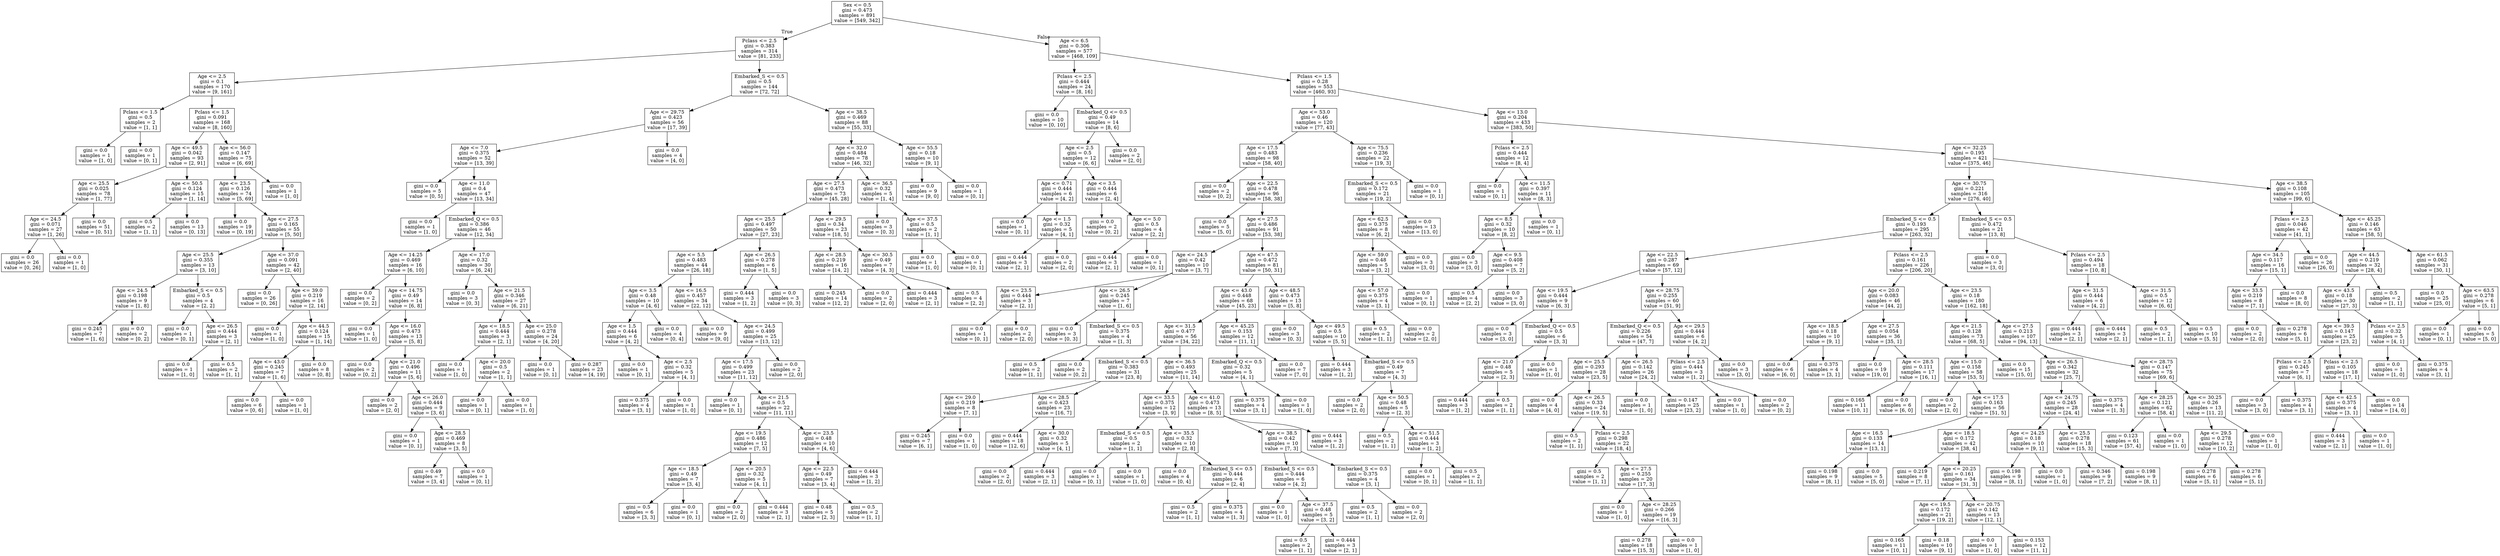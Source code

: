 digraph Tree {
node [shape=box] ;
0 [label="Sex <= 0.5\ngini = 0.473\nsamples = 891\nvalue = [549, 342]"] ;
1 [label="Pclass <= 2.5\ngini = 0.383\nsamples = 314\nvalue = [81, 233]"] ;
0 -> 1 [labeldistance=2.5, labelangle=45, headlabel="True"] ;
2 [label="Age <= 2.5\ngini = 0.1\nsamples = 170\nvalue = [9, 161]"] ;
1 -> 2 ;
3 [label="Pclass <= 1.5\ngini = 0.5\nsamples = 2\nvalue = [1, 1]"] ;
2 -> 3 ;
4 [label="gini = 0.0\nsamples = 1\nvalue = [1, 0]"] ;
3 -> 4 ;
5 [label="gini = 0.0\nsamples = 1\nvalue = [0, 1]"] ;
3 -> 5 ;
6 [label="Pclass <= 1.5\ngini = 0.091\nsamples = 168\nvalue = [8, 160]"] ;
2 -> 6 ;
7 [label="Age <= 49.5\ngini = 0.042\nsamples = 93\nvalue = [2, 91]"] ;
6 -> 7 ;
8 [label="Age <= 25.5\ngini = 0.025\nsamples = 78\nvalue = [1, 77]"] ;
7 -> 8 ;
9 [label="Age <= 24.5\ngini = 0.071\nsamples = 27\nvalue = [1, 26]"] ;
8 -> 9 ;
10 [label="gini = 0.0\nsamples = 26\nvalue = [0, 26]"] ;
9 -> 10 ;
11 [label="gini = 0.0\nsamples = 1\nvalue = [1, 0]"] ;
9 -> 11 ;
12 [label="gini = 0.0\nsamples = 51\nvalue = [0, 51]"] ;
8 -> 12 ;
13 [label="Age <= 50.5\ngini = 0.124\nsamples = 15\nvalue = [1, 14]"] ;
7 -> 13 ;
14 [label="gini = 0.5\nsamples = 2\nvalue = [1, 1]"] ;
13 -> 14 ;
15 [label="gini = 0.0\nsamples = 13\nvalue = [0, 13]"] ;
13 -> 15 ;
16 [label="Age <= 56.0\ngini = 0.147\nsamples = 75\nvalue = [6, 69]"] ;
6 -> 16 ;
17 [label="Age <= 23.5\ngini = 0.126\nsamples = 74\nvalue = [5, 69]"] ;
16 -> 17 ;
18 [label="gini = 0.0\nsamples = 19\nvalue = [0, 19]"] ;
17 -> 18 ;
19 [label="Age <= 27.5\ngini = 0.165\nsamples = 55\nvalue = [5, 50]"] ;
17 -> 19 ;
20 [label="Age <= 25.5\ngini = 0.355\nsamples = 13\nvalue = [3, 10]"] ;
19 -> 20 ;
21 [label="Age <= 24.5\ngini = 0.198\nsamples = 9\nvalue = [1, 8]"] ;
20 -> 21 ;
22 [label="gini = 0.245\nsamples = 7\nvalue = [1, 6]"] ;
21 -> 22 ;
23 [label="gini = 0.0\nsamples = 2\nvalue = [0, 2]"] ;
21 -> 23 ;
24 [label="Embarked_S <= 0.5\ngini = 0.5\nsamples = 4\nvalue = [2, 2]"] ;
20 -> 24 ;
25 [label="gini = 0.0\nsamples = 1\nvalue = [0, 1]"] ;
24 -> 25 ;
26 [label="Age <= 26.5\ngini = 0.444\nsamples = 3\nvalue = [2, 1]"] ;
24 -> 26 ;
27 [label="gini = 0.0\nsamples = 1\nvalue = [1, 0]"] ;
26 -> 27 ;
28 [label="gini = 0.5\nsamples = 2\nvalue = [1, 1]"] ;
26 -> 28 ;
29 [label="Age <= 37.0\ngini = 0.091\nsamples = 42\nvalue = [2, 40]"] ;
19 -> 29 ;
30 [label="gini = 0.0\nsamples = 26\nvalue = [0, 26]"] ;
29 -> 30 ;
31 [label="Age <= 39.0\ngini = 0.219\nsamples = 16\nvalue = [2, 14]"] ;
29 -> 31 ;
32 [label="gini = 0.0\nsamples = 1\nvalue = [1, 0]"] ;
31 -> 32 ;
33 [label="Age <= 44.5\ngini = 0.124\nsamples = 15\nvalue = [1, 14]"] ;
31 -> 33 ;
34 [label="Age <= 43.0\ngini = 0.245\nsamples = 7\nvalue = [1, 6]"] ;
33 -> 34 ;
35 [label="gini = 0.0\nsamples = 6\nvalue = [0, 6]"] ;
34 -> 35 ;
36 [label="gini = 0.0\nsamples = 1\nvalue = [1, 0]"] ;
34 -> 36 ;
37 [label="gini = 0.0\nsamples = 8\nvalue = [0, 8]"] ;
33 -> 37 ;
38 [label="gini = 0.0\nsamples = 1\nvalue = [1, 0]"] ;
16 -> 38 ;
39 [label="Embarked_S <= 0.5\ngini = 0.5\nsamples = 144\nvalue = [72, 72]"] ;
1 -> 39 ;
40 [label="Age <= 29.75\ngini = 0.423\nsamples = 56\nvalue = [17, 39]"] ;
39 -> 40 ;
41 [label="Age <= 7.0\ngini = 0.375\nsamples = 52\nvalue = [13, 39]"] ;
40 -> 41 ;
42 [label="gini = 0.0\nsamples = 5\nvalue = [0, 5]"] ;
41 -> 42 ;
43 [label="Age <= 11.0\ngini = 0.4\nsamples = 47\nvalue = [13, 34]"] ;
41 -> 43 ;
44 [label="gini = 0.0\nsamples = 1\nvalue = [1, 0]"] ;
43 -> 44 ;
45 [label="Embarked_Q <= 0.5\ngini = 0.386\nsamples = 46\nvalue = [12, 34]"] ;
43 -> 45 ;
46 [label="Age <= 14.25\ngini = 0.469\nsamples = 16\nvalue = [6, 10]"] ;
45 -> 46 ;
47 [label="gini = 0.0\nsamples = 2\nvalue = [0, 2]"] ;
46 -> 47 ;
48 [label="Age <= 14.75\ngini = 0.49\nsamples = 14\nvalue = [6, 8]"] ;
46 -> 48 ;
49 [label="gini = 0.0\nsamples = 1\nvalue = [1, 0]"] ;
48 -> 49 ;
50 [label="Age <= 16.0\ngini = 0.473\nsamples = 13\nvalue = [5, 8]"] ;
48 -> 50 ;
51 [label="gini = 0.0\nsamples = 2\nvalue = [0, 2]"] ;
50 -> 51 ;
52 [label="Age <= 21.0\ngini = 0.496\nsamples = 11\nvalue = [5, 6]"] ;
50 -> 52 ;
53 [label="gini = 0.0\nsamples = 2\nvalue = [2, 0]"] ;
52 -> 53 ;
54 [label="Age <= 26.0\ngini = 0.444\nsamples = 9\nvalue = [3, 6]"] ;
52 -> 54 ;
55 [label="gini = 0.0\nsamples = 1\nvalue = [0, 1]"] ;
54 -> 55 ;
56 [label="Age <= 28.5\ngini = 0.469\nsamples = 8\nvalue = [3, 5]"] ;
54 -> 56 ;
57 [label="gini = 0.49\nsamples = 7\nvalue = [3, 4]"] ;
56 -> 57 ;
58 [label="gini = 0.0\nsamples = 1\nvalue = [0, 1]"] ;
56 -> 58 ;
59 [label="Age <= 17.0\ngini = 0.32\nsamples = 30\nvalue = [6, 24]"] ;
45 -> 59 ;
60 [label="gini = 0.0\nsamples = 3\nvalue = [0, 3]"] ;
59 -> 60 ;
61 [label="Age <= 21.5\ngini = 0.346\nsamples = 27\nvalue = [6, 21]"] ;
59 -> 61 ;
62 [label="Age <= 18.5\ngini = 0.444\nsamples = 3\nvalue = [2, 1]"] ;
61 -> 62 ;
63 [label="gini = 0.0\nsamples = 1\nvalue = [1, 0]"] ;
62 -> 63 ;
64 [label="Age <= 20.0\ngini = 0.5\nsamples = 2\nvalue = [1, 1]"] ;
62 -> 64 ;
65 [label="gini = 0.0\nsamples = 1\nvalue = [0, 1]"] ;
64 -> 65 ;
66 [label="gini = 0.0\nsamples = 1\nvalue = [1, 0]"] ;
64 -> 66 ;
67 [label="Age <= 25.0\ngini = 0.278\nsamples = 24\nvalue = [4, 20]"] ;
61 -> 67 ;
68 [label="gini = 0.0\nsamples = 1\nvalue = [0, 1]"] ;
67 -> 68 ;
69 [label="gini = 0.287\nsamples = 23\nvalue = [4, 19]"] ;
67 -> 69 ;
70 [label="gini = 0.0\nsamples = 4\nvalue = [4, 0]"] ;
40 -> 70 ;
71 [label="Age <= 38.5\ngini = 0.469\nsamples = 88\nvalue = [55, 33]"] ;
39 -> 71 ;
72 [label="Age <= 32.0\ngini = 0.484\nsamples = 78\nvalue = [46, 32]"] ;
71 -> 72 ;
73 [label="Age <= 27.5\ngini = 0.473\nsamples = 73\nvalue = [45, 28]"] ;
72 -> 73 ;
74 [label="Age <= 25.5\ngini = 0.497\nsamples = 50\nvalue = [27, 23]"] ;
73 -> 74 ;
75 [label="Age <= 5.5\ngini = 0.483\nsamples = 44\nvalue = [26, 18]"] ;
74 -> 75 ;
76 [label="Age <= 3.5\ngini = 0.48\nsamples = 10\nvalue = [4, 6]"] ;
75 -> 76 ;
77 [label="Age <= 1.5\ngini = 0.444\nsamples = 6\nvalue = [4, 2]"] ;
76 -> 77 ;
78 [label="gini = 0.0\nsamples = 1\nvalue = [0, 1]"] ;
77 -> 78 ;
79 [label="Age <= 2.5\ngini = 0.32\nsamples = 5\nvalue = [4, 1]"] ;
77 -> 79 ;
80 [label="gini = 0.375\nsamples = 4\nvalue = [3, 1]"] ;
79 -> 80 ;
81 [label="gini = 0.0\nsamples = 1\nvalue = [1, 0]"] ;
79 -> 81 ;
82 [label="gini = 0.0\nsamples = 4\nvalue = [0, 4]"] ;
76 -> 82 ;
83 [label="Age <= 16.5\ngini = 0.457\nsamples = 34\nvalue = [22, 12]"] ;
75 -> 83 ;
84 [label="gini = 0.0\nsamples = 9\nvalue = [9, 0]"] ;
83 -> 84 ;
85 [label="Age <= 24.5\ngini = 0.499\nsamples = 25\nvalue = [13, 12]"] ;
83 -> 85 ;
86 [label="Age <= 17.5\ngini = 0.499\nsamples = 23\nvalue = [11, 12]"] ;
85 -> 86 ;
87 [label="gini = 0.0\nsamples = 1\nvalue = [0, 1]"] ;
86 -> 87 ;
88 [label="Age <= 21.5\ngini = 0.5\nsamples = 22\nvalue = [11, 11]"] ;
86 -> 88 ;
89 [label="Age <= 19.5\ngini = 0.486\nsamples = 12\nvalue = [7, 5]"] ;
88 -> 89 ;
90 [label="Age <= 18.5\ngini = 0.49\nsamples = 7\nvalue = [3, 4]"] ;
89 -> 90 ;
91 [label="gini = 0.5\nsamples = 6\nvalue = [3, 3]"] ;
90 -> 91 ;
92 [label="gini = 0.0\nsamples = 1\nvalue = [0, 1]"] ;
90 -> 92 ;
93 [label="Age <= 20.5\ngini = 0.32\nsamples = 5\nvalue = [4, 1]"] ;
89 -> 93 ;
94 [label="gini = 0.0\nsamples = 2\nvalue = [2, 0]"] ;
93 -> 94 ;
95 [label="gini = 0.444\nsamples = 3\nvalue = [2, 1]"] ;
93 -> 95 ;
96 [label="Age <= 23.5\ngini = 0.48\nsamples = 10\nvalue = [4, 6]"] ;
88 -> 96 ;
97 [label="Age <= 22.5\ngini = 0.49\nsamples = 7\nvalue = [3, 4]"] ;
96 -> 97 ;
98 [label="gini = 0.48\nsamples = 5\nvalue = [2, 3]"] ;
97 -> 98 ;
99 [label="gini = 0.5\nsamples = 2\nvalue = [1, 1]"] ;
97 -> 99 ;
100 [label="gini = 0.444\nsamples = 3\nvalue = [1, 2]"] ;
96 -> 100 ;
101 [label="gini = 0.0\nsamples = 2\nvalue = [2, 0]"] ;
85 -> 101 ;
102 [label="Age <= 26.5\ngini = 0.278\nsamples = 6\nvalue = [1, 5]"] ;
74 -> 102 ;
103 [label="gini = 0.444\nsamples = 3\nvalue = [1, 2]"] ;
102 -> 103 ;
104 [label="gini = 0.0\nsamples = 3\nvalue = [0, 3]"] ;
102 -> 104 ;
105 [label="Age <= 29.5\ngini = 0.34\nsamples = 23\nvalue = [18, 5]"] ;
73 -> 105 ;
106 [label="Age <= 28.5\ngini = 0.219\nsamples = 16\nvalue = [14, 2]"] ;
105 -> 106 ;
107 [label="gini = 0.245\nsamples = 14\nvalue = [12, 2]"] ;
106 -> 107 ;
108 [label="gini = 0.0\nsamples = 2\nvalue = [2, 0]"] ;
106 -> 108 ;
109 [label="Age <= 30.5\ngini = 0.49\nsamples = 7\nvalue = [4, 3]"] ;
105 -> 109 ;
110 [label="gini = 0.444\nsamples = 3\nvalue = [2, 1]"] ;
109 -> 110 ;
111 [label="gini = 0.5\nsamples = 4\nvalue = [2, 2]"] ;
109 -> 111 ;
112 [label="Age <= 36.5\ngini = 0.32\nsamples = 5\nvalue = [1, 4]"] ;
72 -> 112 ;
113 [label="gini = 0.0\nsamples = 3\nvalue = [0, 3]"] ;
112 -> 113 ;
114 [label="Age <= 37.5\ngini = 0.5\nsamples = 2\nvalue = [1, 1]"] ;
112 -> 114 ;
115 [label="gini = 0.0\nsamples = 1\nvalue = [1, 0]"] ;
114 -> 115 ;
116 [label="gini = 0.0\nsamples = 1\nvalue = [0, 1]"] ;
114 -> 116 ;
117 [label="Age <= 55.5\ngini = 0.18\nsamples = 10\nvalue = [9, 1]"] ;
71 -> 117 ;
118 [label="gini = 0.0\nsamples = 9\nvalue = [9, 0]"] ;
117 -> 118 ;
119 [label="gini = 0.0\nsamples = 1\nvalue = [0, 1]"] ;
117 -> 119 ;
120 [label="Age <= 6.5\ngini = 0.306\nsamples = 577\nvalue = [468, 109]"] ;
0 -> 120 [labeldistance=2.5, labelangle=-45, headlabel="False"] ;
121 [label="Pclass <= 2.5\ngini = 0.444\nsamples = 24\nvalue = [8, 16]"] ;
120 -> 121 ;
122 [label="gini = 0.0\nsamples = 10\nvalue = [0, 10]"] ;
121 -> 122 ;
123 [label="Embarked_Q <= 0.5\ngini = 0.49\nsamples = 14\nvalue = [8, 6]"] ;
121 -> 123 ;
124 [label="Age <= 2.5\ngini = 0.5\nsamples = 12\nvalue = [6, 6]"] ;
123 -> 124 ;
125 [label="Age <= 0.71\ngini = 0.444\nsamples = 6\nvalue = [4, 2]"] ;
124 -> 125 ;
126 [label="gini = 0.0\nsamples = 1\nvalue = [0, 1]"] ;
125 -> 126 ;
127 [label="Age <= 1.5\ngini = 0.32\nsamples = 5\nvalue = [4, 1]"] ;
125 -> 127 ;
128 [label="gini = 0.444\nsamples = 3\nvalue = [2, 1]"] ;
127 -> 128 ;
129 [label="gini = 0.0\nsamples = 2\nvalue = [2, 0]"] ;
127 -> 129 ;
130 [label="Age <= 3.5\ngini = 0.444\nsamples = 6\nvalue = [2, 4]"] ;
124 -> 130 ;
131 [label="gini = 0.0\nsamples = 2\nvalue = [0, 2]"] ;
130 -> 131 ;
132 [label="Age <= 5.0\ngini = 0.5\nsamples = 4\nvalue = [2, 2]"] ;
130 -> 132 ;
133 [label="gini = 0.444\nsamples = 3\nvalue = [2, 1]"] ;
132 -> 133 ;
134 [label="gini = 0.0\nsamples = 1\nvalue = [0, 1]"] ;
132 -> 134 ;
135 [label="gini = 0.0\nsamples = 2\nvalue = [2, 0]"] ;
123 -> 135 ;
136 [label="Pclass <= 1.5\ngini = 0.28\nsamples = 553\nvalue = [460, 93]"] ;
120 -> 136 ;
137 [label="Age <= 53.0\ngini = 0.46\nsamples = 120\nvalue = [77, 43]"] ;
136 -> 137 ;
138 [label="Age <= 17.5\ngini = 0.483\nsamples = 98\nvalue = [58, 40]"] ;
137 -> 138 ;
139 [label="gini = 0.0\nsamples = 2\nvalue = [0, 2]"] ;
138 -> 139 ;
140 [label="Age <= 22.5\ngini = 0.478\nsamples = 96\nvalue = [58, 38]"] ;
138 -> 140 ;
141 [label="gini = 0.0\nsamples = 5\nvalue = [5, 0]"] ;
140 -> 141 ;
142 [label="Age <= 27.5\ngini = 0.486\nsamples = 91\nvalue = [53, 38]"] ;
140 -> 142 ;
143 [label="Age <= 24.5\ngini = 0.42\nsamples = 10\nvalue = [3, 7]"] ;
142 -> 143 ;
144 [label="Age <= 23.5\ngini = 0.444\nsamples = 3\nvalue = [2, 1]"] ;
143 -> 144 ;
145 [label="gini = 0.0\nsamples = 1\nvalue = [0, 1]"] ;
144 -> 145 ;
146 [label="gini = 0.0\nsamples = 2\nvalue = [2, 0]"] ;
144 -> 146 ;
147 [label="Age <= 26.5\ngini = 0.245\nsamples = 7\nvalue = [1, 6]"] ;
143 -> 147 ;
148 [label="gini = 0.0\nsamples = 3\nvalue = [0, 3]"] ;
147 -> 148 ;
149 [label="Embarked_S <= 0.5\ngini = 0.375\nsamples = 4\nvalue = [1, 3]"] ;
147 -> 149 ;
150 [label="gini = 0.5\nsamples = 2\nvalue = [1, 1]"] ;
149 -> 150 ;
151 [label="gini = 0.0\nsamples = 2\nvalue = [0, 2]"] ;
149 -> 151 ;
152 [label="Age <= 47.5\ngini = 0.472\nsamples = 81\nvalue = [50, 31]"] ;
142 -> 152 ;
153 [label="Age <= 43.0\ngini = 0.448\nsamples = 68\nvalue = [45, 23]"] ;
152 -> 153 ;
154 [label="Age <= 31.5\ngini = 0.477\nsamples = 56\nvalue = [34, 22]"] ;
153 -> 154 ;
155 [label="Embarked_S <= 0.5\ngini = 0.383\nsamples = 31\nvalue = [23, 8]"] ;
154 -> 155 ;
156 [label="Age <= 29.0\ngini = 0.219\nsamples = 8\nvalue = [7, 1]"] ;
155 -> 156 ;
157 [label="gini = 0.245\nsamples = 7\nvalue = [6, 1]"] ;
156 -> 157 ;
158 [label="gini = 0.0\nsamples = 1\nvalue = [1, 0]"] ;
156 -> 158 ;
159 [label="Age <= 28.5\ngini = 0.423\nsamples = 23\nvalue = [16, 7]"] ;
155 -> 159 ;
160 [label="gini = 0.444\nsamples = 18\nvalue = [12, 6]"] ;
159 -> 160 ;
161 [label="Age <= 30.0\ngini = 0.32\nsamples = 5\nvalue = [4, 1]"] ;
159 -> 161 ;
162 [label="gini = 0.0\nsamples = 2\nvalue = [2, 0]"] ;
161 -> 162 ;
163 [label="gini = 0.444\nsamples = 3\nvalue = [2, 1]"] ;
161 -> 163 ;
164 [label="Age <= 36.5\ngini = 0.493\nsamples = 25\nvalue = [11, 14]"] ;
154 -> 164 ;
165 [label="Age <= 33.5\ngini = 0.375\nsamples = 12\nvalue = [3, 9]"] ;
164 -> 165 ;
166 [label="Embarked_S <= 0.5\ngini = 0.5\nsamples = 2\nvalue = [1, 1]"] ;
165 -> 166 ;
167 [label="gini = 0.0\nsamples = 1\nvalue = [0, 1]"] ;
166 -> 167 ;
168 [label="gini = 0.0\nsamples = 1\nvalue = [1, 0]"] ;
166 -> 168 ;
169 [label="Age <= 35.5\ngini = 0.32\nsamples = 10\nvalue = [2, 8]"] ;
165 -> 169 ;
170 [label="gini = 0.0\nsamples = 4\nvalue = [0, 4]"] ;
169 -> 170 ;
171 [label="Embarked_S <= 0.5\ngini = 0.444\nsamples = 6\nvalue = [2, 4]"] ;
169 -> 171 ;
172 [label="gini = 0.5\nsamples = 2\nvalue = [1, 1]"] ;
171 -> 172 ;
173 [label="gini = 0.375\nsamples = 4\nvalue = [1, 3]"] ;
171 -> 173 ;
174 [label="Age <= 41.0\ngini = 0.473\nsamples = 13\nvalue = [8, 5]"] ;
164 -> 174 ;
175 [label="Age <= 38.5\ngini = 0.42\nsamples = 10\nvalue = [7, 3]"] ;
174 -> 175 ;
176 [label="Embarked_S <= 0.5\ngini = 0.444\nsamples = 6\nvalue = [4, 2]"] ;
175 -> 176 ;
177 [label="gini = 0.0\nsamples = 1\nvalue = [1, 0]"] ;
176 -> 177 ;
178 [label="Age <= 37.5\ngini = 0.48\nsamples = 5\nvalue = [3, 2]"] ;
176 -> 178 ;
179 [label="gini = 0.5\nsamples = 2\nvalue = [1, 1]"] ;
178 -> 179 ;
180 [label="gini = 0.444\nsamples = 3\nvalue = [2, 1]"] ;
178 -> 180 ;
181 [label="Embarked_S <= 0.5\ngini = 0.375\nsamples = 4\nvalue = [3, 1]"] ;
175 -> 181 ;
182 [label="gini = 0.5\nsamples = 2\nvalue = [1, 1]"] ;
181 -> 182 ;
183 [label="gini = 0.0\nsamples = 2\nvalue = [2, 0]"] ;
181 -> 183 ;
184 [label="gini = 0.444\nsamples = 3\nvalue = [1, 2]"] ;
174 -> 184 ;
185 [label="Age <= 45.25\ngini = 0.153\nsamples = 12\nvalue = [11, 1]"] ;
153 -> 185 ;
186 [label="Embarked_Q <= 0.5\ngini = 0.32\nsamples = 5\nvalue = [4, 1]"] ;
185 -> 186 ;
187 [label="gini = 0.375\nsamples = 4\nvalue = [3, 1]"] ;
186 -> 187 ;
188 [label="gini = 0.0\nsamples = 1\nvalue = [1, 0]"] ;
186 -> 188 ;
189 [label="gini = 0.0\nsamples = 7\nvalue = [7, 0]"] ;
185 -> 189 ;
190 [label="Age <= 48.5\ngini = 0.473\nsamples = 13\nvalue = [5, 8]"] ;
152 -> 190 ;
191 [label="gini = 0.0\nsamples = 3\nvalue = [0, 3]"] ;
190 -> 191 ;
192 [label="Age <= 49.5\ngini = 0.5\nsamples = 10\nvalue = [5, 5]"] ;
190 -> 192 ;
193 [label="gini = 0.444\nsamples = 3\nvalue = [1, 2]"] ;
192 -> 193 ;
194 [label="Embarked_S <= 0.5\ngini = 0.49\nsamples = 7\nvalue = [4, 3]"] ;
192 -> 194 ;
195 [label="gini = 0.0\nsamples = 2\nvalue = [2, 0]"] ;
194 -> 195 ;
196 [label="Age <= 50.5\ngini = 0.48\nsamples = 5\nvalue = [2, 3]"] ;
194 -> 196 ;
197 [label="gini = 0.5\nsamples = 2\nvalue = [1, 1]"] ;
196 -> 197 ;
198 [label="Age <= 51.5\ngini = 0.444\nsamples = 3\nvalue = [1, 2]"] ;
196 -> 198 ;
199 [label="gini = 0.0\nsamples = 1\nvalue = [0, 1]"] ;
198 -> 199 ;
200 [label="gini = 0.5\nsamples = 2\nvalue = [1, 1]"] ;
198 -> 200 ;
201 [label="Age <= 75.5\ngini = 0.236\nsamples = 22\nvalue = [19, 3]"] ;
137 -> 201 ;
202 [label="Embarked_S <= 0.5\ngini = 0.172\nsamples = 21\nvalue = [19, 2]"] ;
201 -> 202 ;
203 [label="Age <= 62.5\ngini = 0.375\nsamples = 8\nvalue = [6, 2]"] ;
202 -> 203 ;
204 [label="Age <= 59.0\ngini = 0.48\nsamples = 5\nvalue = [3, 2]"] ;
203 -> 204 ;
205 [label="Age <= 57.0\ngini = 0.375\nsamples = 4\nvalue = [3, 1]"] ;
204 -> 205 ;
206 [label="gini = 0.5\nsamples = 2\nvalue = [1, 1]"] ;
205 -> 206 ;
207 [label="gini = 0.0\nsamples = 2\nvalue = [2, 0]"] ;
205 -> 207 ;
208 [label="gini = 0.0\nsamples = 1\nvalue = [0, 1]"] ;
204 -> 208 ;
209 [label="gini = 0.0\nsamples = 3\nvalue = [3, 0]"] ;
203 -> 209 ;
210 [label="gini = 0.0\nsamples = 13\nvalue = [13, 0]"] ;
202 -> 210 ;
211 [label="gini = 0.0\nsamples = 1\nvalue = [0, 1]"] ;
201 -> 211 ;
212 [label="Age <= 13.0\ngini = 0.204\nsamples = 433\nvalue = [383, 50]"] ;
136 -> 212 ;
213 [label="Pclass <= 2.5\ngini = 0.444\nsamples = 12\nvalue = [8, 4]"] ;
212 -> 213 ;
214 [label="gini = 0.0\nsamples = 1\nvalue = [0, 1]"] ;
213 -> 214 ;
215 [label="Age <= 11.5\ngini = 0.397\nsamples = 11\nvalue = [8, 3]"] ;
213 -> 215 ;
216 [label="Age <= 8.5\ngini = 0.32\nsamples = 10\nvalue = [8, 2]"] ;
215 -> 216 ;
217 [label="gini = 0.0\nsamples = 3\nvalue = [3, 0]"] ;
216 -> 217 ;
218 [label="Age <= 9.5\ngini = 0.408\nsamples = 7\nvalue = [5, 2]"] ;
216 -> 218 ;
219 [label="gini = 0.5\nsamples = 4\nvalue = [2, 2]"] ;
218 -> 219 ;
220 [label="gini = 0.0\nsamples = 3\nvalue = [3, 0]"] ;
218 -> 220 ;
221 [label="gini = 0.0\nsamples = 1\nvalue = [0, 1]"] ;
215 -> 221 ;
222 [label="Age <= 32.25\ngini = 0.195\nsamples = 421\nvalue = [375, 46]"] ;
212 -> 222 ;
223 [label="Age <= 30.75\ngini = 0.221\nsamples = 316\nvalue = [276, 40]"] ;
222 -> 223 ;
224 [label="Embarked_S <= 0.5\ngini = 0.193\nsamples = 295\nvalue = [263, 32]"] ;
223 -> 224 ;
225 [label="Age <= 22.5\ngini = 0.287\nsamples = 69\nvalue = [57, 12]"] ;
224 -> 225 ;
226 [label="Age <= 19.5\ngini = 0.444\nsamples = 9\nvalue = [6, 3]"] ;
225 -> 226 ;
227 [label="gini = 0.0\nsamples = 3\nvalue = [3, 0]"] ;
226 -> 227 ;
228 [label="Embarked_Q <= 0.5\ngini = 0.5\nsamples = 6\nvalue = [3, 3]"] ;
226 -> 228 ;
229 [label="Age <= 21.0\ngini = 0.48\nsamples = 5\nvalue = [2, 3]"] ;
228 -> 229 ;
230 [label="gini = 0.444\nsamples = 3\nvalue = [1, 2]"] ;
229 -> 230 ;
231 [label="gini = 0.5\nsamples = 2\nvalue = [1, 1]"] ;
229 -> 231 ;
232 [label="gini = 0.0\nsamples = 1\nvalue = [1, 0]"] ;
228 -> 232 ;
233 [label="Age <= 28.75\ngini = 0.255\nsamples = 60\nvalue = [51, 9]"] ;
225 -> 233 ;
234 [label="Embarked_Q <= 0.5\ngini = 0.226\nsamples = 54\nvalue = [47, 7]"] ;
233 -> 234 ;
235 [label="Age <= 25.5\ngini = 0.293\nsamples = 28\nvalue = [23, 5]"] ;
234 -> 235 ;
236 [label="gini = 0.0\nsamples = 4\nvalue = [4, 0]"] ;
235 -> 236 ;
237 [label="Age <= 26.5\ngini = 0.33\nsamples = 24\nvalue = [19, 5]"] ;
235 -> 237 ;
238 [label="gini = 0.5\nsamples = 2\nvalue = [1, 1]"] ;
237 -> 238 ;
239 [label="Pclass <= 2.5\ngini = 0.298\nsamples = 22\nvalue = [18, 4]"] ;
237 -> 239 ;
240 [label="gini = 0.5\nsamples = 2\nvalue = [1, 1]"] ;
239 -> 240 ;
241 [label="Age <= 27.5\ngini = 0.255\nsamples = 20\nvalue = [17, 3]"] ;
239 -> 241 ;
242 [label="gini = 0.0\nsamples = 1\nvalue = [1, 0]"] ;
241 -> 242 ;
243 [label="Age <= 28.25\ngini = 0.266\nsamples = 19\nvalue = [16, 3]"] ;
241 -> 243 ;
244 [label="gini = 0.278\nsamples = 18\nvalue = [15, 3]"] ;
243 -> 244 ;
245 [label="gini = 0.0\nsamples = 1\nvalue = [1, 0]"] ;
243 -> 245 ;
246 [label="Age <= 26.5\ngini = 0.142\nsamples = 26\nvalue = [24, 2]"] ;
234 -> 246 ;
247 [label="gini = 0.0\nsamples = 1\nvalue = [1, 0]"] ;
246 -> 247 ;
248 [label="gini = 0.147\nsamples = 25\nvalue = [23, 2]"] ;
246 -> 248 ;
249 [label="Age <= 29.5\ngini = 0.444\nsamples = 6\nvalue = [4, 2]"] ;
233 -> 249 ;
250 [label="Pclass <= 2.5\ngini = 0.444\nsamples = 3\nvalue = [1, 2]"] ;
249 -> 250 ;
251 [label="gini = 0.0\nsamples = 1\nvalue = [1, 0]"] ;
250 -> 251 ;
252 [label="gini = 0.0\nsamples = 2\nvalue = [0, 2]"] ;
250 -> 252 ;
253 [label="gini = 0.0\nsamples = 3\nvalue = [3, 0]"] ;
249 -> 253 ;
254 [label="Pclass <= 2.5\ngini = 0.161\nsamples = 226\nvalue = [206, 20]"] ;
224 -> 254 ;
255 [label="Age <= 20.0\ngini = 0.083\nsamples = 46\nvalue = [44, 2]"] ;
254 -> 255 ;
256 [label="Age <= 18.5\ngini = 0.18\nsamples = 10\nvalue = [9, 1]"] ;
255 -> 256 ;
257 [label="gini = 0.0\nsamples = 6\nvalue = [6, 0]"] ;
256 -> 257 ;
258 [label="gini = 0.375\nsamples = 4\nvalue = [3, 1]"] ;
256 -> 258 ;
259 [label="Age <= 27.5\ngini = 0.054\nsamples = 36\nvalue = [35, 1]"] ;
255 -> 259 ;
260 [label="gini = 0.0\nsamples = 19\nvalue = [19, 0]"] ;
259 -> 260 ;
261 [label="Age <= 28.5\ngini = 0.111\nsamples = 17\nvalue = [16, 1]"] ;
259 -> 261 ;
262 [label="gini = 0.165\nsamples = 11\nvalue = [10, 1]"] ;
261 -> 262 ;
263 [label="gini = 0.0\nsamples = 6\nvalue = [6, 0]"] ;
261 -> 263 ;
264 [label="Age <= 23.5\ngini = 0.18\nsamples = 180\nvalue = [162, 18]"] ;
254 -> 264 ;
265 [label="Age <= 21.5\ngini = 0.128\nsamples = 73\nvalue = [68, 5]"] ;
264 -> 265 ;
266 [label="Age <= 15.0\ngini = 0.158\nsamples = 58\nvalue = [53, 5]"] ;
265 -> 266 ;
267 [label="gini = 0.0\nsamples = 2\nvalue = [2, 0]"] ;
266 -> 267 ;
268 [label="Age <= 17.5\ngini = 0.163\nsamples = 56\nvalue = [51, 5]"] ;
266 -> 268 ;
269 [label="Age <= 16.5\ngini = 0.133\nsamples = 14\nvalue = [13, 1]"] ;
268 -> 269 ;
270 [label="gini = 0.198\nsamples = 9\nvalue = [8, 1]"] ;
269 -> 270 ;
271 [label="gini = 0.0\nsamples = 5\nvalue = [5, 0]"] ;
269 -> 271 ;
272 [label="Age <= 18.5\ngini = 0.172\nsamples = 42\nvalue = [38, 4]"] ;
268 -> 272 ;
273 [label="gini = 0.219\nsamples = 8\nvalue = [7, 1]"] ;
272 -> 273 ;
274 [label="Age <= 20.25\ngini = 0.161\nsamples = 34\nvalue = [31, 3]"] ;
272 -> 274 ;
275 [label="Age <= 19.5\ngini = 0.172\nsamples = 21\nvalue = [19, 2]"] ;
274 -> 275 ;
276 [label="gini = 0.165\nsamples = 11\nvalue = [10, 1]"] ;
275 -> 276 ;
277 [label="gini = 0.18\nsamples = 10\nvalue = [9, 1]"] ;
275 -> 277 ;
278 [label="Age <= 20.75\ngini = 0.142\nsamples = 13\nvalue = [12, 1]"] ;
274 -> 278 ;
279 [label="gini = 0.0\nsamples = 1\nvalue = [1, 0]"] ;
278 -> 279 ;
280 [label="gini = 0.153\nsamples = 12\nvalue = [11, 1]"] ;
278 -> 280 ;
281 [label="gini = 0.0\nsamples = 15\nvalue = [15, 0]"] ;
265 -> 281 ;
282 [label="Age <= 27.5\ngini = 0.213\nsamples = 107\nvalue = [94, 13]"] ;
264 -> 282 ;
283 [label="Age <= 26.5\ngini = 0.342\nsamples = 32\nvalue = [25, 7]"] ;
282 -> 283 ;
284 [label="Age <= 24.75\ngini = 0.245\nsamples = 28\nvalue = [24, 4]"] ;
283 -> 284 ;
285 [label="Age <= 24.25\ngini = 0.18\nsamples = 10\nvalue = [9, 1]"] ;
284 -> 285 ;
286 [label="gini = 0.198\nsamples = 9\nvalue = [8, 1]"] ;
285 -> 286 ;
287 [label="gini = 0.0\nsamples = 1\nvalue = [1, 0]"] ;
285 -> 287 ;
288 [label="Age <= 25.5\ngini = 0.278\nsamples = 18\nvalue = [15, 3]"] ;
284 -> 288 ;
289 [label="gini = 0.346\nsamples = 9\nvalue = [7, 2]"] ;
288 -> 289 ;
290 [label="gini = 0.198\nsamples = 9\nvalue = [8, 1]"] ;
288 -> 290 ;
291 [label="gini = 0.375\nsamples = 4\nvalue = [1, 3]"] ;
283 -> 291 ;
292 [label="Age <= 28.75\ngini = 0.147\nsamples = 75\nvalue = [69, 6]"] ;
282 -> 292 ;
293 [label="Age <= 28.25\ngini = 0.121\nsamples = 62\nvalue = [58, 4]"] ;
292 -> 293 ;
294 [label="gini = 0.123\nsamples = 61\nvalue = [57, 4]"] ;
293 -> 294 ;
295 [label="gini = 0.0\nsamples = 1\nvalue = [1, 0]"] ;
293 -> 295 ;
296 [label="Age <= 30.25\ngini = 0.26\nsamples = 13\nvalue = [11, 2]"] ;
292 -> 296 ;
297 [label="Age <= 29.5\ngini = 0.278\nsamples = 12\nvalue = [10, 2]"] ;
296 -> 297 ;
298 [label="gini = 0.278\nsamples = 6\nvalue = [5, 1]"] ;
297 -> 298 ;
299 [label="gini = 0.278\nsamples = 6\nvalue = [5, 1]"] ;
297 -> 299 ;
300 [label="gini = 0.0\nsamples = 1\nvalue = [1, 0]"] ;
296 -> 300 ;
301 [label="Embarked_S <= 0.5\ngini = 0.472\nsamples = 21\nvalue = [13, 8]"] ;
223 -> 301 ;
302 [label="gini = 0.0\nsamples = 3\nvalue = [3, 0]"] ;
301 -> 302 ;
303 [label="Pclass <= 2.5\ngini = 0.494\nsamples = 18\nvalue = [10, 8]"] ;
301 -> 303 ;
304 [label="Age <= 31.5\ngini = 0.444\nsamples = 6\nvalue = [4, 2]"] ;
303 -> 304 ;
305 [label="gini = 0.444\nsamples = 3\nvalue = [2, 1]"] ;
304 -> 305 ;
306 [label="gini = 0.444\nsamples = 3\nvalue = [2, 1]"] ;
304 -> 306 ;
307 [label="Age <= 31.5\ngini = 0.5\nsamples = 12\nvalue = [6, 6]"] ;
303 -> 307 ;
308 [label="gini = 0.5\nsamples = 2\nvalue = [1, 1]"] ;
307 -> 308 ;
309 [label="gini = 0.5\nsamples = 10\nvalue = [5, 5]"] ;
307 -> 309 ;
310 [label="Age <= 38.5\ngini = 0.108\nsamples = 105\nvalue = [99, 6]"] ;
222 -> 310 ;
311 [label="Pclass <= 2.5\ngini = 0.046\nsamples = 42\nvalue = [41, 1]"] ;
310 -> 311 ;
312 [label="Age <= 34.5\ngini = 0.117\nsamples = 16\nvalue = [15, 1]"] ;
311 -> 312 ;
313 [label="Age <= 33.5\ngini = 0.219\nsamples = 8\nvalue = [7, 1]"] ;
312 -> 313 ;
314 [label="gini = 0.0\nsamples = 2\nvalue = [2, 0]"] ;
313 -> 314 ;
315 [label="gini = 0.278\nsamples = 6\nvalue = [5, 1]"] ;
313 -> 315 ;
316 [label="gini = 0.0\nsamples = 8\nvalue = [8, 0]"] ;
312 -> 316 ;
317 [label="gini = 0.0\nsamples = 26\nvalue = [26, 0]"] ;
311 -> 317 ;
318 [label="Age <= 45.25\ngini = 0.146\nsamples = 63\nvalue = [58, 5]"] ;
310 -> 318 ;
319 [label="Age <= 44.5\ngini = 0.219\nsamples = 32\nvalue = [28, 4]"] ;
318 -> 319 ;
320 [label="Age <= 43.5\ngini = 0.18\nsamples = 30\nvalue = [27, 3]"] ;
319 -> 320 ;
321 [label="Age <= 39.5\ngini = 0.147\nsamples = 25\nvalue = [23, 2]"] ;
320 -> 321 ;
322 [label="Pclass <= 2.5\ngini = 0.245\nsamples = 7\nvalue = [6, 1]"] ;
321 -> 322 ;
323 [label="gini = 0.0\nsamples = 3\nvalue = [3, 0]"] ;
322 -> 323 ;
324 [label="gini = 0.375\nsamples = 4\nvalue = [3, 1]"] ;
322 -> 324 ;
325 [label="Pclass <= 2.5\ngini = 0.105\nsamples = 18\nvalue = [17, 1]"] ;
321 -> 325 ;
326 [label="Age <= 42.5\ngini = 0.375\nsamples = 4\nvalue = [3, 1]"] ;
325 -> 326 ;
327 [label="gini = 0.444\nsamples = 3\nvalue = [2, 1]"] ;
326 -> 327 ;
328 [label="gini = 0.0\nsamples = 1\nvalue = [1, 0]"] ;
326 -> 328 ;
329 [label="gini = 0.0\nsamples = 14\nvalue = [14, 0]"] ;
325 -> 329 ;
330 [label="Pclass <= 2.5\ngini = 0.32\nsamples = 5\nvalue = [4, 1]"] ;
320 -> 330 ;
331 [label="gini = 0.0\nsamples = 1\nvalue = [1, 0]"] ;
330 -> 331 ;
332 [label="gini = 0.375\nsamples = 4\nvalue = [3, 1]"] ;
330 -> 332 ;
333 [label="gini = 0.5\nsamples = 2\nvalue = [1, 1]"] ;
319 -> 333 ;
334 [label="Age <= 61.5\ngini = 0.062\nsamples = 31\nvalue = [30, 1]"] ;
318 -> 334 ;
335 [label="gini = 0.0\nsamples = 25\nvalue = [25, 0]"] ;
334 -> 335 ;
336 [label="Age <= 63.5\ngini = 0.278\nsamples = 6\nvalue = [5, 1]"] ;
334 -> 336 ;
337 [label="gini = 0.0\nsamples = 1\nvalue = [0, 1]"] ;
336 -> 337 ;
338 [label="gini = 0.0\nsamples = 5\nvalue = [5, 0]"] ;
336 -> 338 ;
}